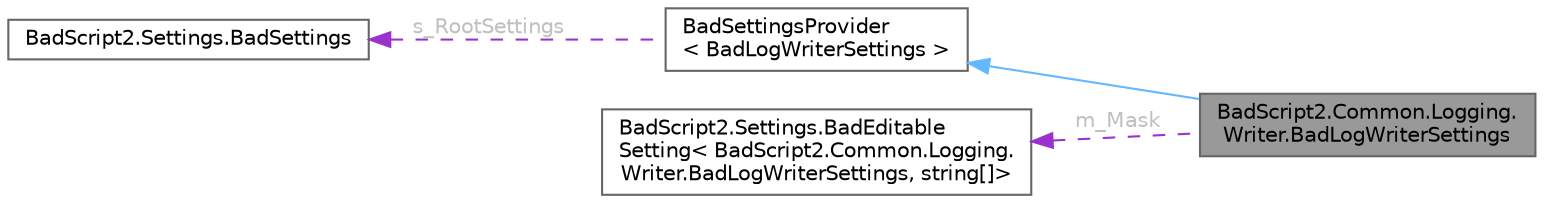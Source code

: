 digraph "BadScript2.Common.Logging.Writer.BadLogWriterSettings"
{
 // LATEX_PDF_SIZE
  bgcolor="transparent";
  edge [fontname=Helvetica,fontsize=10,labelfontname=Helvetica,labelfontsize=10];
  node [fontname=Helvetica,fontsize=10,shape=box,height=0.2,width=0.4];
  rankdir="LR";
  Node1 [id="Node000001",label="BadScript2.Common.Logging.\lWriter.BadLogWriterSettings",height=0.2,width=0.4,color="gray40", fillcolor="grey60", style="filled", fontcolor="black",tooltip="Contains settings for all log writers."];
  Node2 -> Node1 [id="edge1_Node000001_Node000002",dir="back",color="steelblue1",style="solid",tooltip=" "];
  Node2 [id="Node000002",label="BadSettingsProvider\l\< BadLogWriterSettings \>",height=0.2,width=0.4,color="gray40", fillcolor="white", style="filled",URL="$class_bad_script2_1_1_settings_1_1_bad_settings_provider.html",tooltip=" "];
  Node3 -> Node2 [id="edge2_Node000002_Node000003",dir="back",color="darkorchid3",style="dashed",tooltip=" ",label=" s_RootSettings",fontcolor="grey" ];
  Node3 [id="Node000003",label="BadScript2.Settings.BadSettings",height=0.2,width=0.4,color="gray40", fillcolor="white", style="filled",URL="$class_bad_script2_1_1_settings_1_1_bad_settings.html",tooltip="Public Api for the Settings System."];
  Node4 -> Node1 [id="edge3_Node000001_Node000004",dir="back",color="darkorchid3",style="dashed",tooltip=" ",label=" m_Mask",fontcolor="grey" ];
  Node4 [id="Node000004",label="BadScript2.Settings.BadEditable\lSetting\< BadScript2.Common.Logging.\lWriter.BadLogWriterSettings, string[]\>",height=0.2,width=0.4,color="gray40", fillcolor="white", style="filled",URL="$class_bad_script2_1_1_settings_1_1_bad_editable_setting.html",tooltip=" "];
}
